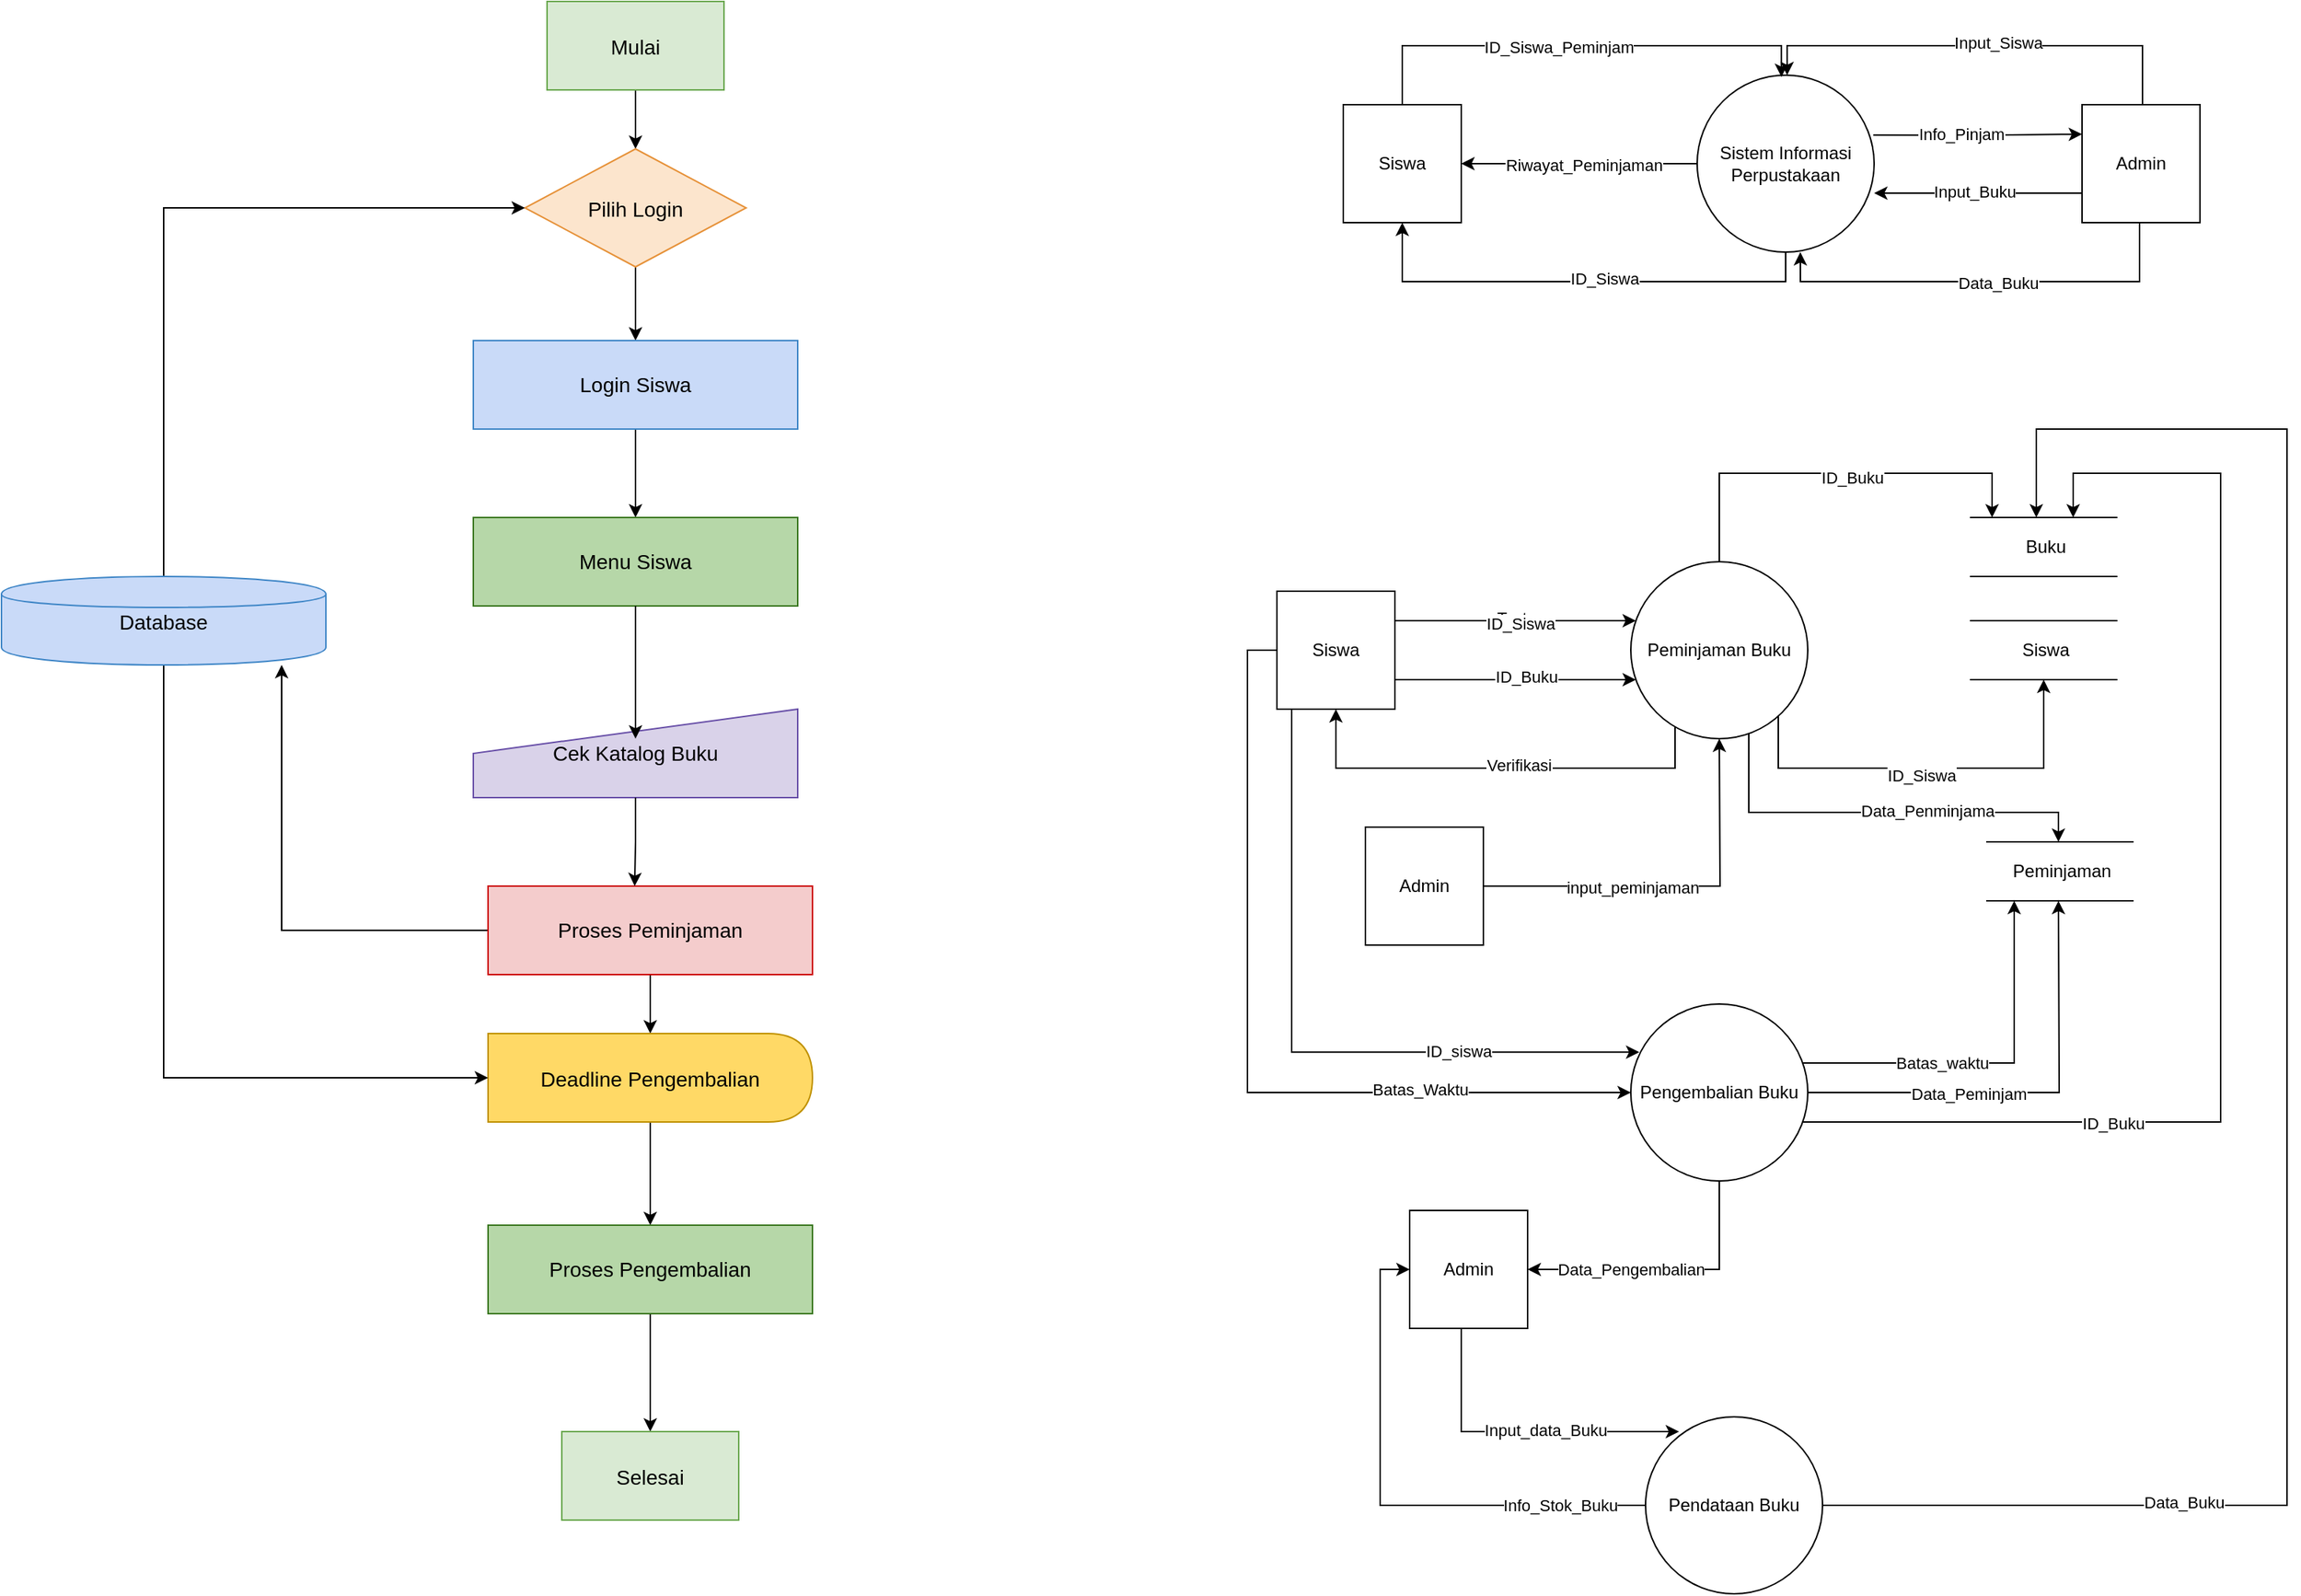 <mxfile version="26.2.9">
  <diagram name="Page-1" id="5ThxFrL3TnL8J4vDY3Np">
    <mxGraphModel dx="2307" dy="1287" grid="1" gridSize="10" guides="1" tooltips="1" connect="1" arrows="1" fold="1" page="1" pageScale="1" pageWidth="850" pageHeight="1100" math="0" shadow="0">
      <root>
        <mxCell id="0" />
        <mxCell id="1" parent="0" />
        <mxCell id="-_YYDmbUAC1zQdvUgrH0-7" style="edgeStyle=orthogonalEdgeStyle;rounded=0;orthogonalLoop=1;jettySize=auto;html=1;" edge="1" parent="1" source="-_YYDmbUAC1zQdvUgrH0-1" target="-_YYDmbUAC1zQdvUgrH0-3">
          <mxGeometry relative="1" as="geometry" />
        </mxCell>
        <mxCell id="-_YYDmbUAC1zQdvUgrH0-8" value="Riwayat_Peminjaman" style="edgeLabel;html=1;align=center;verticalAlign=middle;resizable=0;points=[];" vertex="1" connectable="0" parent="-_YYDmbUAC1zQdvUgrH0-7">
          <mxGeometry x="-0.022" y="1" relative="1" as="geometry">
            <mxPoint x="1" as="offset" />
          </mxGeometry>
        </mxCell>
        <mxCell id="-_YYDmbUAC1zQdvUgrH0-12" style="edgeStyle=orthogonalEdgeStyle;rounded=0;orthogonalLoop=1;jettySize=auto;html=1;entryX=0.5;entryY=1;entryDx=0;entryDy=0;" edge="1" parent="1" source="-_YYDmbUAC1zQdvUgrH0-1" target="-_YYDmbUAC1zQdvUgrH0-3">
          <mxGeometry relative="1" as="geometry">
            <Array as="points">
              <mxPoint x="1310" y="210" />
              <mxPoint x="1050" y="210" />
            </Array>
          </mxGeometry>
        </mxCell>
        <mxCell id="-_YYDmbUAC1zQdvUgrH0-13" value="ID_Siswa" style="edgeLabel;html=1;align=center;verticalAlign=middle;resizable=0;points=[];" vertex="1" connectable="0" parent="-_YYDmbUAC1zQdvUgrH0-12">
          <mxGeometry x="-0.103" y="-2" relative="1" as="geometry">
            <mxPoint as="offset" />
          </mxGeometry>
        </mxCell>
        <mxCell id="-_YYDmbUAC1zQdvUgrH0-20" style="edgeStyle=orthogonalEdgeStyle;rounded=0;orthogonalLoop=1;jettySize=auto;html=1;entryX=0;entryY=0.5;entryDx=0;entryDy=0;exitX=0.995;exitY=0.339;exitDx=0;exitDy=0;exitPerimeter=0;" edge="1" parent="1" source="-_YYDmbUAC1zQdvUgrH0-1">
          <mxGeometry relative="1" as="geometry">
            <mxPoint x="1370" y="110" as="sourcePoint" />
            <mxPoint x="1511" y="110" as="targetPoint" />
          </mxGeometry>
        </mxCell>
        <mxCell id="-_YYDmbUAC1zQdvUgrH0-21" value="Info_Pinjam" style="edgeLabel;html=1;align=center;verticalAlign=middle;resizable=0;points=[];" vertex="1" connectable="0" parent="-_YYDmbUAC1zQdvUgrH0-20">
          <mxGeometry x="-0.17" y="1" relative="1" as="geometry">
            <mxPoint as="offset" />
          </mxGeometry>
        </mxCell>
        <mxCell id="-_YYDmbUAC1zQdvUgrH0-1" value="Sistem Informasi Perpustakaan" style="ellipse;whiteSpace=wrap;html=1;aspect=fixed;" vertex="1" parent="1">
          <mxGeometry x="1250" y="70" width="120" height="120" as="geometry" />
        </mxCell>
        <mxCell id="-_YYDmbUAC1zQdvUgrH0-3" value="Siswa" style="whiteSpace=wrap;html=1;aspect=fixed;" vertex="1" parent="1">
          <mxGeometry x="1010" y="90" width="80" height="80" as="geometry" />
        </mxCell>
        <mxCell id="-_YYDmbUAC1zQdvUgrH0-14" style="edgeStyle=orthogonalEdgeStyle;rounded=0;orthogonalLoop=1;jettySize=auto;html=1;entryX=0.5;entryY=0;entryDx=0;entryDy=0;" edge="1" parent="1">
          <mxGeometry relative="1" as="geometry">
            <mxPoint x="1552.022" y="90" as="sourcePoint" />
            <mxPoint x="1311" y="70" as="targetPoint" />
            <Array as="points">
              <mxPoint x="1552" y="50" />
              <mxPoint x="1311" y="50" />
            </Array>
          </mxGeometry>
        </mxCell>
        <mxCell id="-_YYDmbUAC1zQdvUgrH0-15" value="Input_Siswa" style="edgeLabel;html=1;align=center;verticalAlign=middle;resizable=0;points=[];" vertex="1" connectable="0" parent="-_YYDmbUAC1zQdvUgrH0-14">
          <mxGeometry x="-0.08" y="-2" relative="1" as="geometry">
            <mxPoint as="offset" />
          </mxGeometry>
        </mxCell>
        <mxCell id="-_YYDmbUAC1zQdvUgrH0-16" style="edgeStyle=orthogonalEdgeStyle;rounded=0;orthogonalLoop=1;jettySize=auto;html=1;" edge="1" parent="1">
          <mxGeometry relative="1" as="geometry">
            <mxPoint x="1511" y="150" as="sourcePoint" />
            <mxPoint x="1370" y="150" as="targetPoint" />
          </mxGeometry>
        </mxCell>
        <mxCell id="-_YYDmbUAC1zQdvUgrH0-17" value="Input_Buku" style="edgeLabel;html=1;align=center;verticalAlign=middle;resizable=0;points=[];" vertex="1" connectable="0" parent="-_YYDmbUAC1zQdvUgrH0-16">
          <mxGeometry x="0.035" y="-1" relative="1" as="geometry">
            <mxPoint as="offset" />
          </mxGeometry>
        </mxCell>
        <mxCell id="-_YYDmbUAC1zQdvUgrH0-4" value="Admin" style="whiteSpace=wrap;html=1;aspect=fixed;" vertex="1" parent="1">
          <mxGeometry x="1511" y="90" width="80" height="80" as="geometry" />
        </mxCell>
        <mxCell id="-_YYDmbUAC1zQdvUgrH0-9" style="edgeStyle=orthogonalEdgeStyle;rounded=0;orthogonalLoop=1;jettySize=auto;html=1;entryX=0.476;entryY=0.01;entryDx=0;entryDy=0;entryPerimeter=0;" edge="1" parent="1" source="-_YYDmbUAC1zQdvUgrH0-3" target="-_YYDmbUAC1zQdvUgrH0-1">
          <mxGeometry relative="1" as="geometry">
            <Array as="points">
              <mxPoint x="1050" y="50" />
              <mxPoint x="1307" y="50" />
            </Array>
          </mxGeometry>
        </mxCell>
        <mxCell id="-_YYDmbUAC1zQdvUgrH0-10" value="ID_Siswa_Peminjam" style="edgeLabel;html=1;align=center;verticalAlign=middle;resizable=0;points=[];" vertex="1" connectable="0" parent="-_YYDmbUAC1zQdvUgrH0-9">
          <mxGeometry x="-0.087" y="-1" relative="1" as="geometry">
            <mxPoint as="offset" />
          </mxGeometry>
        </mxCell>
        <mxCell id="-_YYDmbUAC1zQdvUgrH0-18" style="edgeStyle=orthogonalEdgeStyle;rounded=0;orthogonalLoop=1;jettySize=auto;html=1;entryX=0.583;entryY=1;entryDx=0;entryDy=0;entryPerimeter=0;" edge="1" parent="1" source="-_YYDmbUAC1zQdvUgrH0-4" target="-_YYDmbUAC1zQdvUgrH0-1">
          <mxGeometry relative="1" as="geometry">
            <Array as="points">
              <mxPoint x="1550" y="210" />
              <mxPoint x="1320" y="210" />
            </Array>
          </mxGeometry>
        </mxCell>
        <mxCell id="-_YYDmbUAC1zQdvUgrH0-19" value="Data_Buku" style="edgeLabel;html=1;align=center;verticalAlign=middle;resizable=0;points=[];" vertex="1" connectable="0" parent="-_YYDmbUAC1zQdvUgrH0-18">
          <mxGeometry x="-0.062" y="1" relative="1" as="geometry">
            <mxPoint as="offset" />
          </mxGeometry>
        </mxCell>
        <mxCell id="-_YYDmbUAC1zQdvUgrH0-29" style="edgeStyle=orthogonalEdgeStyle;rounded=0;orthogonalLoop=1;jettySize=auto;html=1;entryX=0.5;entryY=1;entryDx=0;entryDy=0;" edge="1" parent="1" source="-_YYDmbUAC1zQdvUgrH0-22" target="-_YYDmbUAC1zQdvUgrH0-23">
          <mxGeometry relative="1" as="geometry">
            <Array as="points">
              <mxPoint x="1235" y="540" />
              <mxPoint x="1005" y="540" />
            </Array>
          </mxGeometry>
        </mxCell>
        <mxCell id="-_YYDmbUAC1zQdvUgrH0-30" value="Verifikasi" style="edgeLabel;html=1;align=center;verticalAlign=middle;resizable=0;points=[];" vertex="1" connectable="0" parent="-_YYDmbUAC1zQdvUgrH0-29">
          <mxGeometry x="0.016" y="-2" relative="1" as="geometry">
            <mxPoint x="17" as="offset" />
          </mxGeometry>
        </mxCell>
        <mxCell id="-_YYDmbUAC1zQdvUgrH0-39" style="edgeStyle=orthogonalEdgeStyle;rounded=0;orthogonalLoop=1;jettySize=auto;html=1;" edge="1" parent="1" source="-_YYDmbUAC1zQdvUgrH0-22">
          <mxGeometry relative="1" as="geometry">
            <mxPoint x="1485" y="480" as="targetPoint" />
            <Array as="points">
              <mxPoint x="1305" y="540" />
              <mxPoint x="1485" y="540" />
            </Array>
          </mxGeometry>
        </mxCell>
        <mxCell id="-_YYDmbUAC1zQdvUgrH0-40" value="ID_Siswa" style="edgeLabel;html=1;align=center;verticalAlign=middle;resizable=0;points=[];" vertex="1" connectable="0" parent="-_YYDmbUAC1zQdvUgrH0-39">
          <mxGeometry x="-0.041" y="-5" relative="1" as="geometry">
            <mxPoint as="offset" />
          </mxGeometry>
        </mxCell>
        <mxCell id="-_YYDmbUAC1zQdvUgrH0-48" style="edgeStyle=orthogonalEdgeStyle;rounded=0;orthogonalLoop=1;jettySize=auto;html=1;" edge="1" parent="1" source="-_YYDmbUAC1zQdvUgrH0-22">
          <mxGeometry relative="1" as="geometry">
            <mxPoint x="1450" y="370" as="targetPoint" />
            <Array as="points">
              <mxPoint x="1265" y="340" />
              <mxPoint x="1450" y="340" />
              <mxPoint x="1450" y="370" />
            </Array>
          </mxGeometry>
        </mxCell>
        <mxCell id="-_YYDmbUAC1zQdvUgrH0-49" value="ID_Buku" style="edgeLabel;html=1;align=center;verticalAlign=middle;resizable=0;points=[];" vertex="1" connectable="0" parent="-_YYDmbUAC1zQdvUgrH0-48">
          <mxGeometry x="0.093" y="-3" relative="1" as="geometry">
            <mxPoint x="-1" as="offset" />
          </mxGeometry>
        </mxCell>
        <mxCell id="-_YYDmbUAC1zQdvUgrH0-69" style="edgeStyle=orthogonalEdgeStyle;rounded=0;orthogonalLoop=1;jettySize=auto;html=1;" edge="1" parent="1" source="-_YYDmbUAC1zQdvUgrH0-22">
          <mxGeometry relative="1" as="geometry">
            <mxPoint x="1495" y="590" as="targetPoint" />
            <Array as="points">
              <mxPoint x="1285" y="570" />
              <mxPoint x="1495" y="570" />
            </Array>
          </mxGeometry>
        </mxCell>
        <mxCell id="-_YYDmbUAC1zQdvUgrH0-70" value="Data_Penminjama" style="edgeLabel;html=1;align=center;verticalAlign=middle;resizable=0;points=[];" vertex="1" connectable="0" parent="-_YYDmbUAC1zQdvUgrH0-69">
          <mxGeometry x="0.23" y="1" relative="1" as="geometry">
            <mxPoint as="offset" />
          </mxGeometry>
        </mxCell>
        <mxCell id="-_YYDmbUAC1zQdvUgrH0-22" value="Peminjaman Buku" style="ellipse;whiteSpace=wrap;html=1;aspect=fixed;" vertex="1" parent="1">
          <mxGeometry x="1205" y="400" width="120" height="120" as="geometry" />
        </mxCell>
        <mxCell id="-_YYDmbUAC1zQdvUgrH0-24" style="edgeStyle=orthogonalEdgeStyle;rounded=0;orthogonalLoop=1;jettySize=auto;html=1;" edge="1" parent="1" source="-_YYDmbUAC1zQdvUgrH0-23" target="-_YYDmbUAC1zQdvUgrH0-22">
          <mxGeometry relative="1" as="geometry">
            <Array as="points">
              <mxPoint x="1125" y="440" />
              <mxPoint x="1125" y="440" />
            </Array>
          </mxGeometry>
        </mxCell>
        <mxCell id="-_YYDmbUAC1zQdvUgrH0-26" value="Text" style="edgeLabel;html=1;align=center;verticalAlign=middle;resizable=0;points=[];" vertex="1" connectable="0" parent="-_YYDmbUAC1zQdvUgrH0-24">
          <mxGeometry x="-0.033" y="2" relative="1" as="geometry">
            <mxPoint as="offset" />
          </mxGeometry>
        </mxCell>
        <mxCell id="-_YYDmbUAC1zQdvUgrH0-27" value="ID_Siswa" style="edgeLabel;html=1;align=center;verticalAlign=middle;resizable=0;points=[];" vertex="1" connectable="0" parent="-_YYDmbUAC1zQdvUgrH0-24">
          <mxGeometry x="0.04" y="-2" relative="1" as="geometry">
            <mxPoint as="offset" />
          </mxGeometry>
        </mxCell>
        <mxCell id="-_YYDmbUAC1zQdvUgrH0-25" style="edgeStyle=orthogonalEdgeStyle;rounded=0;orthogonalLoop=1;jettySize=auto;html=1;" edge="1" parent="1" source="-_YYDmbUAC1zQdvUgrH0-23" target="-_YYDmbUAC1zQdvUgrH0-22">
          <mxGeometry relative="1" as="geometry">
            <Array as="points">
              <mxPoint x="1115" y="480" />
              <mxPoint x="1115" y="480" />
            </Array>
          </mxGeometry>
        </mxCell>
        <mxCell id="-_YYDmbUAC1zQdvUgrH0-28" value="ID_Buku" style="edgeLabel;html=1;align=center;verticalAlign=middle;resizable=0;points=[];" vertex="1" connectable="0" parent="-_YYDmbUAC1zQdvUgrH0-25">
          <mxGeometry x="0.089" y="2" relative="1" as="geometry">
            <mxPoint as="offset" />
          </mxGeometry>
        </mxCell>
        <mxCell id="-_YYDmbUAC1zQdvUgrH0-54" style="edgeStyle=orthogonalEdgeStyle;rounded=0;orthogonalLoop=1;jettySize=auto;html=1;entryX=0;entryY=0.5;entryDx=0;entryDy=0;" edge="1" parent="1" source="-_YYDmbUAC1zQdvUgrH0-23" target="-_YYDmbUAC1zQdvUgrH0-53">
          <mxGeometry relative="1" as="geometry">
            <mxPoint x="965" y="653.81" as="targetPoint" />
            <Array as="points">
              <mxPoint x="945" y="460" />
              <mxPoint x="945" y="760" />
            </Array>
          </mxGeometry>
        </mxCell>
        <mxCell id="-_YYDmbUAC1zQdvUgrH0-56" value="Batas_Waktu" style="edgeLabel;html=1;align=center;verticalAlign=middle;resizable=0;points=[];" vertex="1" connectable="0" parent="-_YYDmbUAC1zQdvUgrH0-54">
          <mxGeometry x="0.506" y="2" relative="1" as="geometry">
            <mxPoint as="offset" />
          </mxGeometry>
        </mxCell>
        <mxCell id="-_YYDmbUAC1zQdvUgrH0-23" value="Siswa" style="whiteSpace=wrap;html=1;aspect=fixed;" vertex="1" parent="1">
          <mxGeometry x="965" y="420" width="80" height="80" as="geometry" />
        </mxCell>
        <mxCell id="-_YYDmbUAC1zQdvUgrH0-38" value="" style="group" vertex="1" connectable="0" parent="1">
          <mxGeometry x="1435" y="440" width="100" height="40" as="geometry" />
        </mxCell>
        <mxCell id="-_YYDmbUAC1zQdvUgrH0-33" value="" style="endArrow=none;html=1;rounded=0;" edge="1" parent="-_YYDmbUAC1zQdvUgrH0-38">
          <mxGeometry width="50" height="50" relative="1" as="geometry">
            <mxPoint as="sourcePoint" />
            <mxPoint x="100" as="targetPoint" />
          </mxGeometry>
        </mxCell>
        <mxCell id="-_YYDmbUAC1zQdvUgrH0-34" value="" style="endArrow=none;html=1;rounded=0;" edge="1" parent="-_YYDmbUAC1zQdvUgrH0-38">
          <mxGeometry width="50" height="50" relative="1" as="geometry">
            <mxPoint y="40" as="sourcePoint" />
            <mxPoint x="100" y="40" as="targetPoint" />
          </mxGeometry>
        </mxCell>
        <mxCell id="-_YYDmbUAC1zQdvUgrH0-37" value="Siswa" style="text;html=1;align=center;verticalAlign=middle;whiteSpace=wrap;rounded=0;" vertex="1" parent="-_YYDmbUAC1zQdvUgrH0-38">
          <mxGeometry x="15.714" y="10" width="71.429" height="20" as="geometry" />
        </mxCell>
        <mxCell id="-_YYDmbUAC1zQdvUgrH0-42" value="" style="group" vertex="1" connectable="0" parent="1">
          <mxGeometry x="1435" y="370" width="100" height="40" as="geometry" />
        </mxCell>
        <mxCell id="-_YYDmbUAC1zQdvUgrH0-43" value="" style="endArrow=none;html=1;rounded=0;" edge="1" parent="-_YYDmbUAC1zQdvUgrH0-42">
          <mxGeometry width="50" height="50" relative="1" as="geometry">
            <mxPoint as="sourcePoint" />
            <mxPoint x="100" as="targetPoint" />
          </mxGeometry>
        </mxCell>
        <mxCell id="-_YYDmbUAC1zQdvUgrH0-44" value="" style="endArrow=none;html=1;rounded=0;" edge="1" parent="-_YYDmbUAC1zQdvUgrH0-42">
          <mxGeometry width="50" height="50" relative="1" as="geometry">
            <mxPoint y="40" as="sourcePoint" />
            <mxPoint x="100" y="40" as="targetPoint" />
          </mxGeometry>
        </mxCell>
        <mxCell id="-_YYDmbUAC1zQdvUgrH0-45" value="Buku" style="text;html=1;align=center;verticalAlign=middle;whiteSpace=wrap;rounded=0;" vertex="1" parent="-_YYDmbUAC1zQdvUgrH0-42">
          <mxGeometry x="15.714" y="10" width="71.429" height="20" as="geometry" />
        </mxCell>
        <mxCell id="-_YYDmbUAC1zQdvUgrH0-50" value="Admin" style="whiteSpace=wrap;html=1;aspect=fixed;" vertex="1" parent="1">
          <mxGeometry x="1025" y="580" width="80" height="80" as="geometry" />
        </mxCell>
        <mxCell id="-_YYDmbUAC1zQdvUgrH0-51" style="edgeStyle=orthogonalEdgeStyle;rounded=0;orthogonalLoop=1;jettySize=auto;html=1;" edge="1" parent="1" source="-_YYDmbUAC1zQdvUgrH0-50">
          <mxGeometry relative="1" as="geometry">
            <mxPoint x="1265" y="520" as="targetPoint" />
          </mxGeometry>
        </mxCell>
        <mxCell id="-_YYDmbUAC1zQdvUgrH0-52" value="input_peminjaman" style="edgeLabel;html=1;align=center;verticalAlign=middle;resizable=0;points=[];" vertex="1" connectable="0" parent="-_YYDmbUAC1zQdvUgrH0-51">
          <mxGeometry x="-0.224" y="-1" relative="1" as="geometry">
            <mxPoint as="offset" />
          </mxGeometry>
        </mxCell>
        <mxCell id="-_YYDmbUAC1zQdvUgrH0-71" style="edgeStyle=orthogonalEdgeStyle;rounded=0;orthogonalLoop=1;jettySize=auto;html=1;" edge="1" parent="1" source="-_YYDmbUAC1zQdvUgrH0-53">
          <mxGeometry relative="1" as="geometry">
            <mxPoint x="1465" y="630" as="targetPoint" />
            <Array as="points">
              <mxPoint x="1465" y="740" />
            </Array>
          </mxGeometry>
        </mxCell>
        <mxCell id="-_YYDmbUAC1zQdvUgrH0-72" value="&lt;div&gt;Batas_waktu&lt;/div&gt;" style="edgeLabel;html=1;align=center;verticalAlign=middle;resizable=0;points=[];" vertex="1" connectable="0" parent="-_YYDmbUAC1zQdvUgrH0-71">
          <mxGeometry x="-0.254" relative="1" as="geometry">
            <mxPoint as="offset" />
          </mxGeometry>
        </mxCell>
        <mxCell id="-_YYDmbUAC1zQdvUgrH0-73" style="edgeStyle=orthogonalEdgeStyle;rounded=0;orthogonalLoop=1;jettySize=auto;html=1;" edge="1" parent="1" source="-_YYDmbUAC1zQdvUgrH0-53">
          <mxGeometry relative="1" as="geometry">
            <mxPoint x="1495" y="630" as="targetPoint" />
          </mxGeometry>
        </mxCell>
        <mxCell id="-_YYDmbUAC1zQdvUgrH0-74" value="Data_Peminjam" style="edgeLabel;html=1;align=center;verticalAlign=middle;resizable=0;points=[];" vertex="1" connectable="0" parent="-_YYDmbUAC1zQdvUgrH0-73">
          <mxGeometry x="-0.276" y="-1" relative="1" as="geometry">
            <mxPoint as="offset" />
          </mxGeometry>
        </mxCell>
        <mxCell id="-_YYDmbUAC1zQdvUgrH0-75" style="edgeStyle=orthogonalEdgeStyle;rounded=0;orthogonalLoop=1;jettySize=auto;html=1;" edge="1" parent="1" source="-_YYDmbUAC1zQdvUgrH0-53">
          <mxGeometry relative="1" as="geometry">
            <mxPoint x="1505" y="370" as="targetPoint" />
            <Array as="points">
              <mxPoint x="1605" y="780" />
              <mxPoint x="1605" y="340" />
              <mxPoint x="1505" y="340" />
            </Array>
          </mxGeometry>
        </mxCell>
        <mxCell id="-_YYDmbUAC1zQdvUgrH0-76" value="ID_Buku" style="edgeLabel;html=1;align=center;verticalAlign=middle;resizable=0;points=[];" vertex="1" connectable="0" parent="-_YYDmbUAC1zQdvUgrH0-75">
          <mxGeometry x="-0.507" y="-1" relative="1" as="geometry">
            <mxPoint as="offset" />
          </mxGeometry>
        </mxCell>
        <mxCell id="-_YYDmbUAC1zQdvUgrH0-78" style="edgeStyle=orthogonalEdgeStyle;rounded=0;orthogonalLoop=1;jettySize=auto;html=1;entryX=1;entryY=0.5;entryDx=0;entryDy=0;" edge="1" parent="1" source="-_YYDmbUAC1zQdvUgrH0-53" target="-_YYDmbUAC1zQdvUgrH0-77">
          <mxGeometry relative="1" as="geometry">
            <Array as="points">
              <mxPoint x="1265" y="880" />
            </Array>
          </mxGeometry>
        </mxCell>
        <mxCell id="-_YYDmbUAC1zQdvUgrH0-79" value="Data_Pengembalian" style="edgeLabel;html=1;align=center;verticalAlign=middle;resizable=0;points=[];" vertex="1" connectable="0" parent="-_YYDmbUAC1zQdvUgrH0-78">
          <mxGeometry x="-0.039" y="-1" relative="1" as="geometry">
            <mxPoint x="-29" y="1" as="offset" />
          </mxGeometry>
        </mxCell>
        <mxCell id="-_YYDmbUAC1zQdvUgrH0-53" value="Pengembalian Buku" style="ellipse;whiteSpace=wrap;html=1;aspect=fixed;" vertex="1" parent="1">
          <mxGeometry x="1205" y="700" width="120" height="120" as="geometry" />
        </mxCell>
        <mxCell id="-_YYDmbUAC1zQdvUgrH0-57" style="edgeStyle=orthogonalEdgeStyle;rounded=0;orthogonalLoop=1;jettySize=auto;html=1;entryX=0.048;entryY=0.272;entryDx=0;entryDy=0;entryPerimeter=0;" edge="1" parent="1" source="-_YYDmbUAC1zQdvUgrH0-23" target="-_YYDmbUAC1zQdvUgrH0-53">
          <mxGeometry relative="1" as="geometry">
            <Array as="points">
              <mxPoint x="975" y="733" />
            </Array>
          </mxGeometry>
        </mxCell>
        <mxCell id="-_YYDmbUAC1zQdvUgrH0-58" value="ID_siswa" style="edgeLabel;html=1;align=center;verticalAlign=middle;resizable=0;points=[];" vertex="1" connectable="0" parent="-_YYDmbUAC1zQdvUgrH0-57">
          <mxGeometry x="0.473" y="1" relative="1" as="geometry">
            <mxPoint as="offset" />
          </mxGeometry>
        </mxCell>
        <mxCell id="-_YYDmbUAC1zQdvUgrH0-64" value="" style="group" vertex="1" connectable="0" parent="1">
          <mxGeometry x="1446" y="590" width="100" height="40" as="geometry" />
        </mxCell>
        <mxCell id="-_YYDmbUAC1zQdvUgrH0-65" value="" style="endArrow=none;html=1;rounded=0;" edge="1" parent="-_YYDmbUAC1zQdvUgrH0-64">
          <mxGeometry width="50" height="50" relative="1" as="geometry">
            <mxPoint as="sourcePoint" />
            <mxPoint x="100" as="targetPoint" />
          </mxGeometry>
        </mxCell>
        <mxCell id="-_YYDmbUAC1zQdvUgrH0-66" value="" style="endArrow=none;html=1;rounded=0;" edge="1" parent="-_YYDmbUAC1zQdvUgrH0-64">
          <mxGeometry width="50" height="50" relative="1" as="geometry">
            <mxPoint y="40" as="sourcePoint" />
            <mxPoint x="100" y="40" as="targetPoint" />
          </mxGeometry>
        </mxCell>
        <mxCell id="-_YYDmbUAC1zQdvUgrH0-67" value="Peminjaman" style="text;html=1;align=center;verticalAlign=middle;whiteSpace=wrap;rounded=0;" vertex="1" parent="-_YYDmbUAC1zQdvUgrH0-64">
          <mxGeometry x="15.714" y="10" width="71.429" height="20" as="geometry" />
        </mxCell>
        <mxCell id="-_YYDmbUAC1zQdvUgrH0-81" style="edgeStyle=orthogonalEdgeStyle;rounded=0;orthogonalLoop=1;jettySize=auto;html=1;entryX=0.189;entryY=0.08;entryDx=0;entryDy=0;entryPerimeter=0;" edge="1" parent="1" source="-_YYDmbUAC1zQdvUgrH0-77" target="-_YYDmbUAC1zQdvUgrH0-80">
          <mxGeometry relative="1" as="geometry">
            <Array as="points">
              <mxPoint x="1090" y="990" />
              <mxPoint x="1238" y="990" />
            </Array>
          </mxGeometry>
        </mxCell>
        <mxCell id="-_YYDmbUAC1zQdvUgrH0-83" value="Input_data_Buku" style="edgeLabel;html=1;align=center;verticalAlign=middle;resizable=0;points=[];" vertex="1" connectable="0" parent="-_YYDmbUAC1zQdvUgrH0-81">
          <mxGeometry x="0.164" y="1" relative="1" as="geometry">
            <mxPoint as="offset" />
          </mxGeometry>
        </mxCell>
        <mxCell id="-_YYDmbUAC1zQdvUgrH0-77" value="Admin" style="whiteSpace=wrap;html=1;aspect=fixed;" vertex="1" parent="1">
          <mxGeometry x="1055" y="840" width="80" height="80" as="geometry" />
        </mxCell>
        <mxCell id="-_YYDmbUAC1zQdvUgrH0-84" style="edgeStyle=orthogonalEdgeStyle;rounded=0;orthogonalLoop=1;jettySize=auto;html=1;entryX=0;entryY=0.5;entryDx=0;entryDy=0;" edge="1" parent="1" source="-_YYDmbUAC1zQdvUgrH0-80" target="-_YYDmbUAC1zQdvUgrH0-77">
          <mxGeometry relative="1" as="geometry" />
        </mxCell>
        <mxCell id="-_YYDmbUAC1zQdvUgrH0-85" value="Info_Stok_Buku" style="edgeLabel;html=1;align=center;verticalAlign=middle;resizable=0;points=[];" vertex="1" connectable="0" parent="-_YYDmbUAC1zQdvUgrH0-84">
          <mxGeometry x="-0.679" relative="1" as="geometry">
            <mxPoint as="offset" />
          </mxGeometry>
        </mxCell>
        <mxCell id="-_YYDmbUAC1zQdvUgrH0-86" style="edgeStyle=orthogonalEdgeStyle;rounded=0;orthogonalLoop=1;jettySize=auto;html=1;" edge="1" parent="1" source="-_YYDmbUAC1zQdvUgrH0-80">
          <mxGeometry relative="1" as="geometry">
            <mxPoint x="1480" y="370" as="targetPoint" />
            <Array as="points">
              <mxPoint x="1650" y="1040" />
              <mxPoint x="1650" y="310" />
              <mxPoint x="1480" y="310" />
            </Array>
          </mxGeometry>
        </mxCell>
        <mxCell id="-_YYDmbUAC1zQdvUgrH0-87" value="Data_Buku" style="edgeLabel;html=1;align=center;verticalAlign=middle;resizable=0;points=[];" vertex="1" connectable="0" parent="-_YYDmbUAC1zQdvUgrH0-86">
          <mxGeometry x="-0.616" y="2" relative="1" as="geometry">
            <mxPoint as="offset" />
          </mxGeometry>
        </mxCell>
        <mxCell id="-_YYDmbUAC1zQdvUgrH0-80" value="Pendataan Buku" style="ellipse;whiteSpace=wrap;html=1;aspect=fixed;" vertex="1" parent="1">
          <mxGeometry x="1215" y="980" width="120" height="120" as="geometry" />
        </mxCell>
        <mxCell id="-_YYDmbUAC1zQdvUgrH0-88" style="edgeStyle=orthogonalEdgeStyle;rounded=0;orthogonalLoop=1;jettySize=auto;html=1;" edge="1" parent="1" source="-_YYDmbUAC1zQdvUgrH0-89" target="-_YYDmbUAC1zQdvUgrH0-91">
          <mxGeometry relative="1" as="geometry" />
        </mxCell>
        <mxCell id="-_YYDmbUAC1zQdvUgrH0-89" value="Mulai" style="shape=terminator;fillColor=#D9EAD3;strokeColor=#6AA84F;fontSize=14;" vertex="1" parent="1">
          <mxGeometry x="470" y="20" width="120" height="60" as="geometry" />
        </mxCell>
        <mxCell id="-_YYDmbUAC1zQdvUgrH0-90" style="edgeStyle=orthogonalEdgeStyle;rounded=0;orthogonalLoop=1;jettySize=auto;html=1;" edge="1" parent="1" source="-_YYDmbUAC1zQdvUgrH0-91" target="-_YYDmbUAC1zQdvUgrH0-93">
          <mxGeometry relative="1" as="geometry" />
        </mxCell>
        <mxCell id="-_YYDmbUAC1zQdvUgrH0-91" value="Pilih Login" style="shape=rhombus;fillColor=#FCE5CD;strokeColor=#E69138;fontSize=14;" vertex="1" parent="1">
          <mxGeometry x="455" y="120" width="150" height="80" as="geometry" />
        </mxCell>
        <mxCell id="-_YYDmbUAC1zQdvUgrH0-92" style="edgeStyle=orthogonalEdgeStyle;rounded=0;orthogonalLoop=1;jettySize=auto;html=1;" edge="1" parent="1" source="-_YYDmbUAC1zQdvUgrH0-93" target="-_YYDmbUAC1zQdvUgrH0-94">
          <mxGeometry relative="1" as="geometry" />
        </mxCell>
        <mxCell id="-_YYDmbUAC1zQdvUgrH0-93" value="Login Siswa" style="shape=rectangle;whiteSpace=wrap;fillColor=#C9DAF8;strokeColor=#3D85C6;fontSize=14;" vertex="1" parent="1">
          <mxGeometry x="420" y="250" width="220" height="60" as="geometry" />
        </mxCell>
        <mxCell id="-_YYDmbUAC1zQdvUgrH0-94" value="Menu Siswa" style="shape=rectangle;whiteSpace=wrap;fillColor=#B6D7A8;strokeColor=#38761D;fontSize=14;" vertex="1" parent="1">
          <mxGeometry x="420" y="370" width="220" height="60" as="geometry" />
        </mxCell>
        <mxCell id="-_YYDmbUAC1zQdvUgrH0-95" value="Cek Katalog Buku" style="shape=manualInput;whiteSpace=wrap;fillColor=#D9D2E9;strokeColor=#674EA7;fontSize=14;" vertex="1" parent="1">
          <mxGeometry x="420" y="500" width="220" height="60" as="geometry" />
        </mxCell>
        <mxCell id="-_YYDmbUAC1zQdvUgrH0-96" style="edgeStyle=orthogonalEdgeStyle;rounded=0;orthogonalLoop=1;jettySize=auto;html=1;entryX=0.5;entryY=0;entryDx=0;entryDy=0;" edge="1" parent="1" source="-_YYDmbUAC1zQdvUgrH0-98" target="-_YYDmbUAC1zQdvUgrH0-100">
          <mxGeometry relative="1" as="geometry" />
        </mxCell>
        <mxCell id="-_YYDmbUAC1zQdvUgrH0-97" style="edgeStyle=orthogonalEdgeStyle;rounded=0;orthogonalLoop=1;jettySize=auto;html=1;" edge="1" parent="1" source="-_YYDmbUAC1zQdvUgrH0-98" target="-_YYDmbUAC1zQdvUgrH0-105">
          <mxGeometry relative="1" as="geometry">
            <Array as="points">
              <mxPoint x="290" y="650" />
            </Array>
          </mxGeometry>
        </mxCell>
        <mxCell id="-_YYDmbUAC1zQdvUgrH0-98" value="Proses Peminjaman" style="shape=predefinedProcess;whiteSpace=wrap;fillColor=#F4CCCC;strokeColor=#CC0000;fontSize=14;" vertex="1" parent="1">
          <mxGeometry x="430" y="620" width="220" height="60" as="geometry" />
        </mxCell>
        <mxCell id="-_YYDmbUAC1zQdvUgrH0-99" style="edgeStyle=orthogonalEdgeStyle;rounded=0;orthogonalLoop=1;jettySize=auto;html=1;entryX=0.5;entryY=0;entryDx=0;entryDy=0;" edge="1" parent="1" source="-_YYDmbUAC1zQdvUgrH0-100" target="-_YYDmbUAC1zQdvUgrH0-102">
          <mxGeometry relative="1" as="geometry" />
        </mxCell>
        <mxCell id="-_YYDmbUAC1zQdvUgrH0-100" value="Deadline Pengembalian" style="shape=delay;fillColor=#FFD966;strokeColor=#BF9000;fontSize=14;" vertex="1" parent="1">
          <mxGeometry x="430" y="720" width="220" height="60" as="geometry" />
        </mxCell>
        <mxCell id="-_YYDmbUAC1zQdvUgrH0-101" style="edgeStyle=orthogonalEdgeStyle;rounded=0;orthogonalLoop=1;jettySize=auto;html=1;entryX=0.5;entryY=0;entryDx=0;entryDy=0;" edge="1" parent="1" source="-_YYDmbUAC1zQdvUgrH0-102" target="-_YYDmbUAC1zQdvUgrH0-106">
          <mxGeometry relative="1" as="geometry" />
        </mxCell>
        <mxCell id="-_YYDmbUAC1zQdvUgrH0-102" value="Proses Pengembalian" style="shape=predefinedProcess;whiteSpace=wrap;fillColor=#B6D7A8;strokeColor=#38761D;fontSize=14;" vertex="1" parent="1">
          <mxGeometry x="430" y="850" width="220" height="60" as="geometry" />
        </mxCell>
        <mxCell id="-_YYDmbUAC1zQdvUgrH0-103" style="edgeStyle=orthogonalEdgeStyle;rounded=0;orthogonalLoop=1;jettySize=auto;html=1;entryX=0;entryY=0.5;entryDx=0;entryDy=0;" edge="1" parent="1" source="-_YYDmbUAC1zQdvUgrH0-105" target="-_YYDmbUAC1zQdvUgrH0-91">
          <mxGeometry relative="1" as="geometry">
            <Array as="points">
              <mxPoint x="210" y="160" />
            </Array>
          </mxGeometry>
        </mxCell>
        <mxCell id="-_YYDmbUAC1zQdvUgrH0-104" style="edgeStyle=orthogonalEdgeStyle;rounded=0;orthogonalLoop=1;jettySize=auto;html=1;entryX=0;entryY=0.5;entryDx=0;entryDy=0;" edge="1" parent="1" source="-_YYDmbUAC1zQdvUgrH0-105" target="-_YYDmbUAC1zQdvUgrH0-100">
          <mxGeometry relative="1" as="geometry">
            <Array as="points">
              <mxPoint x="210" y="750" />
            </Array>
          </mxGeometry>
        </mxCell>
        <mxCell id="-_YYDmbUAC1zQdvUgrH0-105" value="Database" style="shape=cylinder;fillColor=#C9DAF8;strokeColor=#3D85C6;fontSize=14;" vertex="1" parent="1">
          <mxGeometry x="100" y="410" width="220" height="60" as="geometry" />
        </mxCell>
        <mxCell id="-_YYDmbUAC1zQdvUgrH0-106" value="Selesai" style="shape=terminator;fillColor=#D9EAD3;strokeColor=#6AA84F;fontSize=14;" vertex="1" parent="1">
          <mxGeometry x="480" y="990" width="120" height="60" as="geometry" />
        </mxCell>
        <mxCell id="-_YYDmbUAC1zQdvUgrH0-107" style="edgeStyle=orthogonalEdgeStyle;rounded=0;orthogonalLoop=1;jettySize=auto;html=1;" edge="1" parent="1" source="-_YYDmbUAC1zQdvUgrH0-94">
          <mxGeometry relative="1" as="geometry">
            <mxPoint x="530" y="520" as="targetPoint" />
          </mxGeometry>
        </mxCell>
        <mxCell id="-_YYDmbUAC1zQdvUgrH0-108" style="edgeStyle=orthogonalEdgeStyle;rounded=0;orthogonalLoop=1;jettySize=auto;html=1;entryX=0.452;entryY=0;entryDx=0;entryDy=0;entryPerimeter=0;" edge="1" parent="1" source="-_YYDmbUAC1zQdvUgrH0-95" target="-_YYDmbUAC1zQdvUgrH0-98">
          <mxGeometry relative="1" as="geometry" />
        </mxCell>
      </root>
    </mxGraphModel>
  </diagram>
</mxfile>
